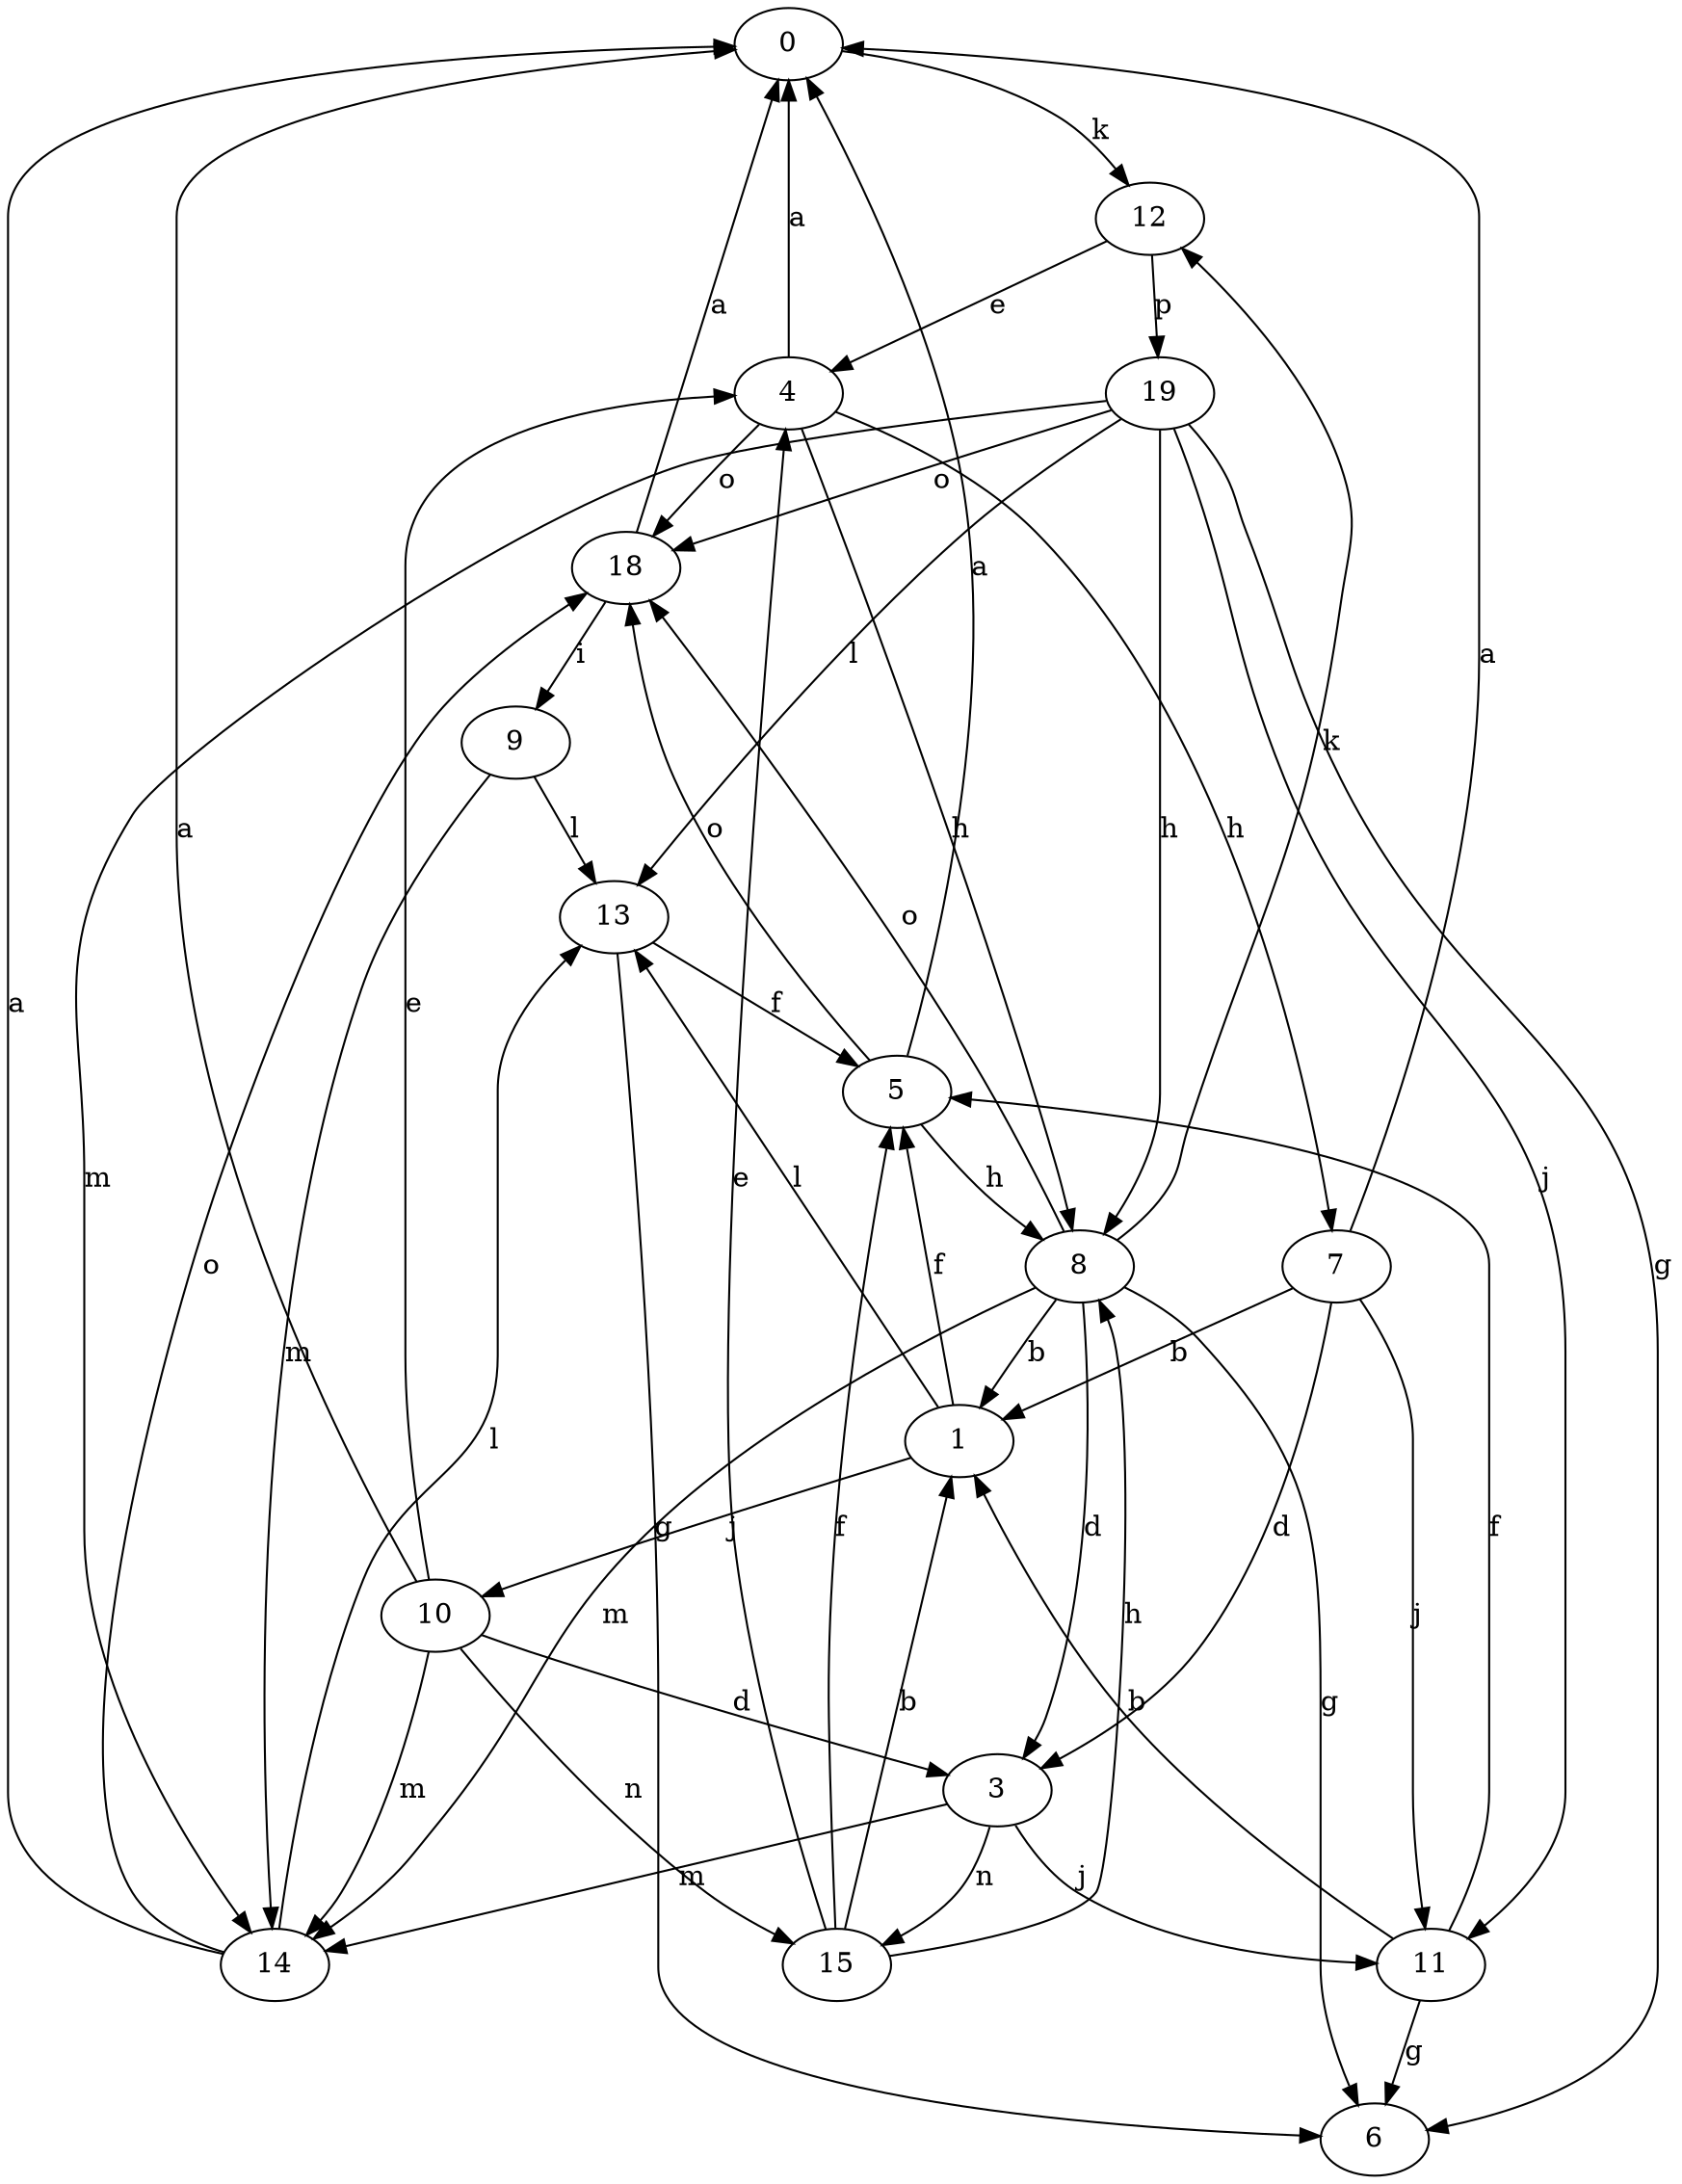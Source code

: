strict digraph  {
0;
1;
3;
4;
5;
6;
7;
8;
9;
10;
11;
12;
13;
14;
15;
18;
19;
0 -> 12  [label=k];
1 -> 5  [label=f];
1 -> 10  [label=j];
1 -> 13  [label=l];
3 -> 11  [label=j];
3 -> 14  [label=m];
3 -> 15  [label=n];
4 -> 0  [label=a];
4 -> 7  [label=h];
4 -> 8  [label=h];
4 -> 18  [label=o];
5 -> 0  [label=a];
5 -> 8  [label=h];
5 -> 18  [label=o];
7 -> 0  [label=a];
7 -> 1  [label=b];
7 -> 3  [label=d];
7 -> 11  [label=j];
8 -> 1  [label=b];
8 -> 3  [label=d];
8 -> 6  [label=g];
8 -> 12  [label=k];
8 -> 14  [label=m];
8 -> 18  [label=o];
9 -> 13  [label=l];
9 -> 14  [label=m];
10 -> 0  [label=a];
10 -> 3  [label=d];
10 -> 4  [label=e];
10 -> 14  [label=m];
10 -> 15  [label=n];
11 -> 1  [label=b];
11 -> 5  [label=f];
11 -> 6  [label=g];
12 -> 4  [label=e];
12 -> 19  [label=p];
13 -> 5  [label=f];
13 -> 6  [label=g];
14 -> 0  [label=a];
14 -> 13  [label=l];
14 -> 18  [label=o];
15 -> 1  [label=b];
15 -> 4  [label=e];
15 -> 5  [label=f];
15 -> 8  [label=h];
18 -> 0  [label=a];
18 -> 9  [label=i];
19 -> 6  [label=g];
19 -> 8  [label=h];
19 -> 11  [label=j];
19 -> 13  [label=l];
19 -> 14  [label=m];
19 -> 18  [label=o];
}
